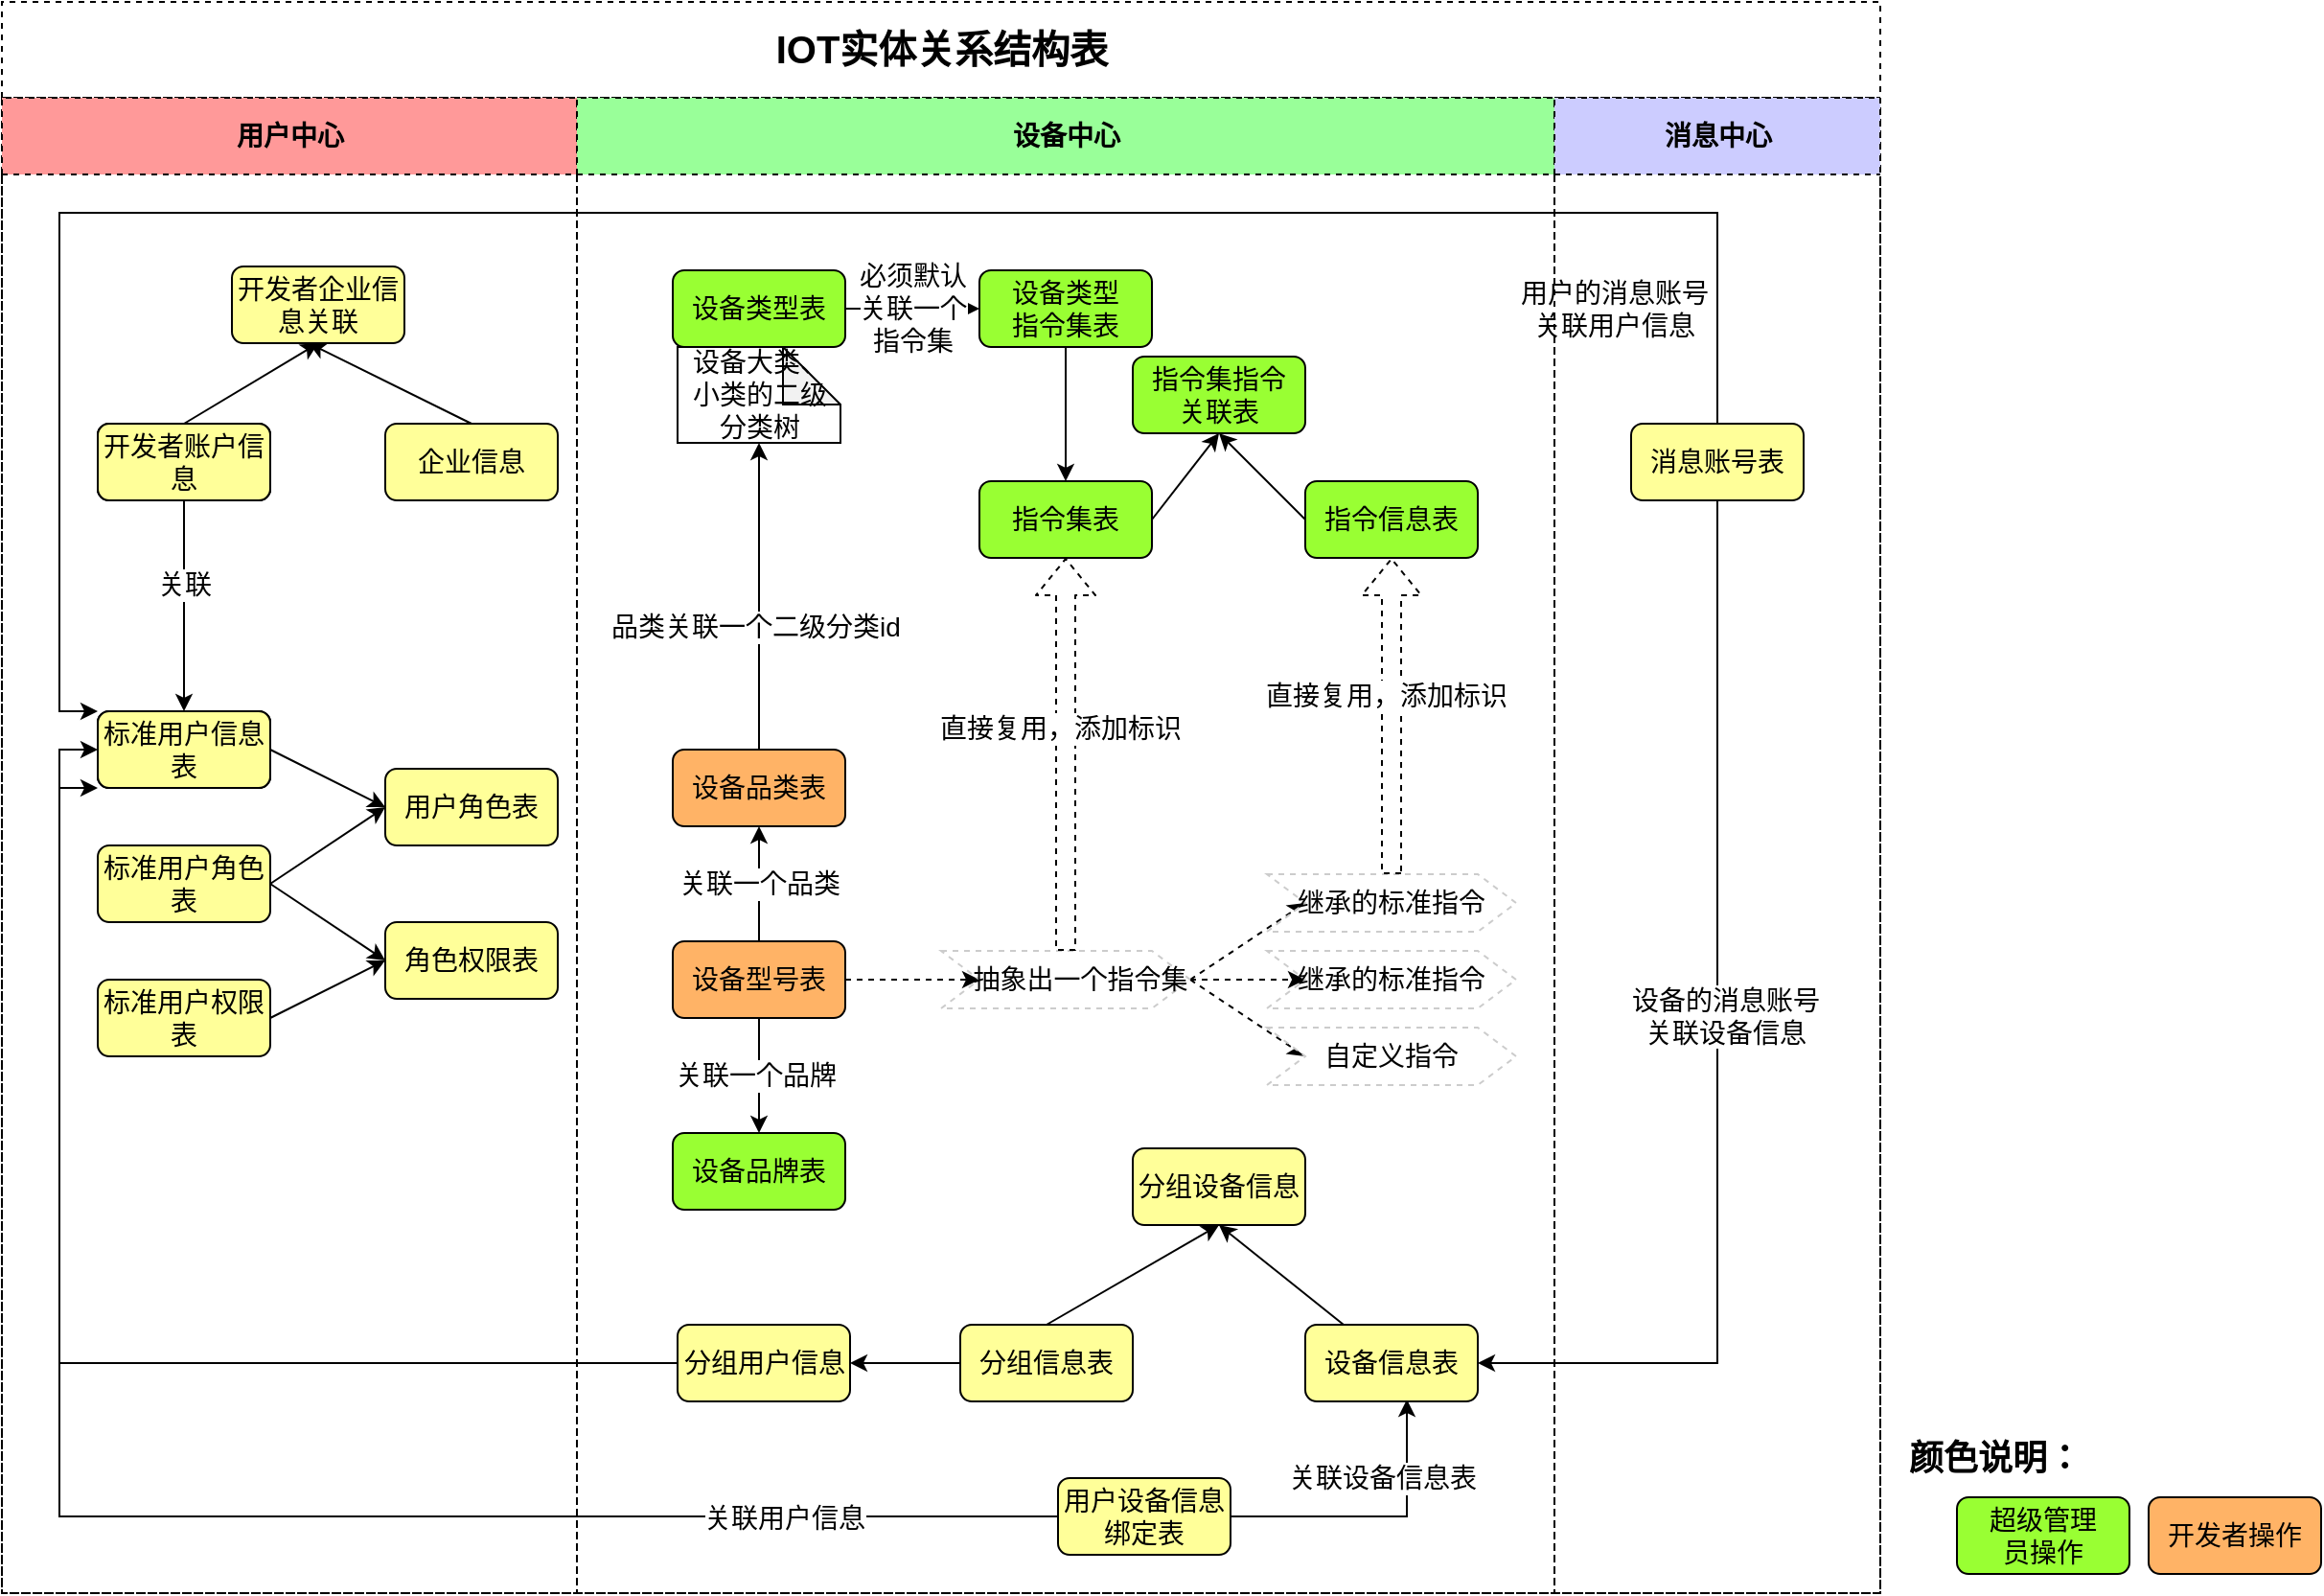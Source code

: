 <mxfile version="14.5.8" type="github">
  <diagram id="MH71vCaCVumw8iNY9NFp" name="第 1 页">
    <mxGraphModel dx="1422" dy="771" grid="1" gridSize="10" guides="1" tooltips="1" connect="1" arrows="1" fold="1" page="1" pageScale="1" pageWidth="1654" pageHeight="1169" math="0" shadow="0">
      <root>
        <mxCell id="0" />
        <mxCell id="1" parent="0" />
        <mxCell id="kjwz391m1cwt_tZnDFxb-163" value="" style="group" vertex="1" connectable="0" parent="1">
          <mxGeometry x="280" y="160" width="1210" height="830" as="geometry" />
        </mxCell>
        <mxCell id="kjwz391m1cwt_tZnDFxb-1" value="&lt;font style=&quot;font-size: 20px ; line-height: 100%&quot;&gt;IOT实体关系结构表&lt;/font&gt;" style="swimlane;html=1;childLayout=stackLayout;resizeParent=1;resizeParentMax=0;startSize=50;fontSize=14;spacingTop=0;dashed=1;" vertex="1" parent="kjwz391m1cwt_tZnDFxb-163">
          <mxGeometry width="980" height="830" as="geometry" />
        </mxCell>
        <mxCell id="kjwz391m1cwt_tZnDFxb-2" value="用户中心" style="swimlane;html=1;startSize=40;fontSize=14;fillColor=#FF9999;spacingTop=0;dashed=1;" vertex="1" parent="kjwz391m1cwt_tZnDFxb-1">
          <mxGeometry y="50" width="300" height="780" as="geometry" />
        </mxCell>
        <mxCell id="kjwz391m1cwt_tZnDFxb-14" style="rounded=0;orthogonalLoop=1;jettySize=auto;html=1;exitX=1;exitY=0.5;exitDx=0;exitDy=0;entryX=0;entryY=0.5;entryDx=0;entryDy=0;fontSize=14;spacingTop=0;" edge="1" parent="kjwz391m1cwt_tZnDFxb-2" source="kjwz391m1cwt_tZnDFxb-8" target="kjwz391m1cwt_tZnDFxb-11">
          <mxGeometry relative="1" as="geometry" />
        </mxCell>
        <mxCell id="kjwz391m1cwt_tZnDFxb-8" value="标准用户信息表" style="rounded=1;whiteSpace=wrap;html=1;fontSize=14;fillColor=#FF66FF;spacingTop=0;" vertex="1" parent="kjwz391m1cwt_tZnDFxb-2">
          <mxGeometry x="50" y="320" width="90" height="40" as="geometry" />
        </mxCell>
        <mxCell id="kjwz391m1cwt_tZnDFxb-9" value="标准用户角色表" style="rounded=1;whiteSpace=wrap;html=1;fontSize=14;fillColor=#FFFF99;spacingTop=0;" vertex="1" parent="kjwz391m1cwt_tZnDFxb-2">
          <mxGeometry x="50" y="390" width="90" height="40" as="geometry" />
        </mxCell>
        <mxCell id="kjwz391m1cwt_tZnDFxb-16" style="edgeStyle=none;rounded=0;orthogonalLoop=1;jettySize=auto;html=1;exitX=1;exitY=0.5;exitDx=0;exitDy=0;entryX=0;entryY=0.5;entryDx=0;entryDy=0;fontSize=14;spacingTop=0;" edge="1" parent="kjwz391m1cwt_tZnDFxb-2" source="kjwz391m1cwt_tZnDFxb-10" target="kjwz391m1cwt_tZnDFxb-12">
          <mxGeometry relative="1" as="geometry" />
        </mxCell>
        <mxCell id="kjwz391m1cwt_tZnDFxb-10" value="标准用户权限表" style="rounded=1;whiteSpace=wrap;html=1;fontSize=14;fillColor=#FFFF99;spacingTop=0;" vertex="1" parent="kjwz391m1cwt_tZnDFxb-2">
          <mxGeometry x="50" y="460" width="90" height="40" as="geometry" />
        </mxCell>
        <mxCell id="kjwz391m1cwt_tZnDFxb-11" value="用户角色表" style="rounded=1;whiteSpace=wrap;html=1;fontSize=14;fillColor=#FFFF99;spacingTop=0;" vertex="1" parent="kjwz391m1cwt_tZnDFxb-2">
          <mxGeometry x="200" y="350" width="90" height="40" as="geometry" />
        </mxCell>
        <mxCell id="kjwz391m1cwt_tZnDFxb-12" value="角色权限表" style="rounded=1;whiteSpace=wrap;html=1;fontSize=14;fillColor=#FFFF99;spacingTop=0;" vertex="1" parent="kjwz391m1cwt_tZnDFxb-2">
          <mxGeometry x="200" y="430" width="90" height="40" as="geometry" />
        </mxCell>
        <mxCell id="kjwz391m1cwt_tZnDFxb-22" style="edgeStyle=none;rounded=0;orthogonalLoop=1;jettySize=auto;html=1;exitX=0.5;exitY=1;exitDx=0;exitDy=0;entryX=0.5;entryY=0;entryDx=0;entryDy=0;fontSize=14;spacingTop=0;" edge="1" parent="kjwz391m1cwt_tZnDFxb-2" source="kjwz391m1cwt_tZnDFxb-18" target="kjwz391m1cwt_tZnDFxb-8">
          <mxGeometry relative="1" as="geometry" />
        </mxCell>
        <mxCell id="kjwz391m1cwt_tZnDFxb-23" value="关联" style="edgeLabel;html=1;align=center;verticalAlign=middle;resizable=0;points=[];fontSize=14;spacingTop=0;" vertex="1" connectable="0" parent="kjwz391m1cwt_tZnDFxb-22">
          <mxGeometry x="-0.208" relative="1" as="geometry">
            <mxPoint as="offset" />
          </mxGeometry>
        </mxCell>
        <mxCell id="kjwz391m1cwt_tZnDFxb-18" value="开发者账户信息" style="rounded=1;whiteSpace=wrap;html=1;fontSize=14;fillColor=#FF66FF;spacingTop=0;" vertex="1" parent="kjwz391m1cwt_tZnDFxb-2">
          <mxGeometry x="50" y="170" width="90" height="40" as="geometry" />
        </mxCell>
        <mxCell id="kjwz391m1cwt_tZnDFxb-19" value="企业信息" style="rounded=1;whiteSpace=wrap;html=1;fontSize=14;fillColor=#FFFF99;spacingTop=0;" vertex="1" parent="kjwz391m1cwt_tZnDFxb-2">
          <mxGeometry x="200" y="170" width="90" height="40" as="geometry" />
        </mxCell>
        <mxCell id="kjwz391m1cwt_tZnDFxb-138" value="开发者账户信息" style="rounded=1;whiteSpace=wrap;html=1;fontSize=14;fillColor=#FF66FF;spacingTop=0;" vertex="1" parent="kjwz391m1cwt_tZnDFxb-2">
          <mxGeometry x="50" y="170" width="90" height="40" as="geometry" />
        </mxCell>
        <mxCell id="kjwz391m1cwt_tZnDFxb-139" value="标准用户信息表" style="rounded=1;whiteSpace=wrap;html=1;fontSize=14;fillColor=#FF66FF;spacingTop=0;" vertex="1" parent="kjwz391m1cwt_tZnDFxb-2">
          <mxGeometry x="50" y="320" width="90" height="40" as="geometry" />
        </mxCell>
        <mxCell id="kjwz391m1cwt_tZnDFxb-161" style="rounded=0;orthogonalLoop=1;jettySize=auto;html=1;exitX=0.5;exitY=0;exitDx=0;exitDy=0;entryX=0.5;entryY=1;entryDx=0;entryDy=0;" edge="1" parent="kjwz391m1cwt_tZnDFxb-2" source="kjwz391m1cwt_tZnDFxb-140" target="kjwz391m1cwt_tZnDFxb-160">
          <mxGeometry relative="1" as="geometry" />
        </mxCell>
        <mxCell id="kjwz391m1cwt_tZnDFxb-140" value="开发者账户信息" style="rounded=1;whiteSpace=wrap;html=1;fontSize=14;fillColor=#FFFF99;spacingTop=0;" vertex="1" parent="kjwz391m1cwt_tZnDFxb-2">
          <mxGeometry x="50" y="170" width="90" height="40" as="geometry" />
        </mxCell>
        <mxCell id="kjwz391m1cwt_tZnDFxb-141" value="标准用户信息表" style="rounded=1;whiteSpace=wrap;html=1;fontSize=14;fillColor=#FFFF99;spacingTop=0;" vertex="1" parent="kjwz391m1cwt_tZnDFxb-2">
          <mxGeometry x="50" y="320" width="90" height="40" as="geometry" />
        </mxCell>
        <mxCell id="kjwz391m1cwt_tZnDFxb-15" style="edgeStyle=none;rounded=0;orthogonalLoop=1;jettySize=auto;html=1;exitX=1;exitY=0.5;exitDx=0;exitDy=0;fontSize=14;spacingTop=0;entryX=0;entryY=0.5;entryDx=0;entryDy=0;" edge="1" parent="kjwz391m1cwt_tZnDFxb-2" source="kjwz391m1cwt_tZnDFxb-9" target="kjwz391m1cwt_tZnDFxb-11">
          <mxGeometry relative="1" as="geometry">
            <mxPoint x="180" y="370.0" as="targetPoint" />
          </mxGeometry>
        </mxCell>
        <mxCell id="kjwz391m1cwt_tZnDFxb-17" style="edgeStyle=none;rounded=0;orthogonalLoop=1;jettySize=auto;html=1;exitX=1;exitY=0.5;exitDx=0;exitDy=0;fontSize=14;spacingTop=0;entryX=0;entryY=0.5;entryDx=0;entryDy=0;" edge="1" parent="kjwz391m1cwt_tZnDFxb-2" source="kjwz391m1cwt_tZnDFxb-9" target="kjwz391m1cwt_tZnDFxb-12">
          <mxGeometry relative="1" as="geometry">
            <mxPoint x="180" y="450.0" as="targetPoint" />
          </mxGeometry>
        </mxCell>
        <mxCell id="kjwz391m1cwt_tZnDFxb-160" value="开发者企业信息关联" style="rounded=1;whiteSpace=wrap;html=1;fontSize=14;fillColor=#FFFF99;spacingTop=0;" vertex="1" parent="kjwz391m1cwt_tZnDFxb-2">
          <mxGeometry x="120" y="88" width="90" height="40" as="geometry" />
        </mxCell>
        <mxCell id="kjwz391m1cwt_tZnDFxb-3" value="设备中心" style="swimlane;html=1;startSize=40;fontSize=14;fillColor=#99FF99;spacingTop=0;dashed=1;" vertex="1" parent="kjwz391m1cwt_tZnDFxb-1">
          <mxGeometry x="300" y="50" width="510" height="780" as="geometry" />
        </mxCell>
        <mxCell id="kjwz391m1cwt_tZnDFxb-39" value="设备品牌表" style="rounded=1;whiteSpace=wrap;html=1;fontSize=14;fillColor=#99FF33;spacingTop=0;" vertex="1" parent="kjwz391m1cwt_tZnDFxb-3">
          <mxGeometry x="50" y="540" width="90" height="40" as="geometry" />
        </mxCell>
        <mxCell id="kjwz391m1cwt_tZnDFxb-46" style="edgeStyle=orthogonalEdgeStyle;rounded=0;orthogonalLoop=1;jettySize=auto;html=1;exitX=0.5;exitY=0;exitDx=0;exitDy=0;entryX=0.5;entryY=1;entryDx=0;entryDy=0;entryPerimeter=0;fontSize=14;spacingTop=0;" edge="1" parent="kjwz391m1cwt_tZnDFxb-3" source="kjwz391m1cwt_tZnDFxb-40" target="kjwz391m1cwt_tZnDFxb-28">
          <mxGeometry relative="1" as="geometry" />
        </mxCell>
        <mxCell id="kjwz391m1cwt_tZnDFxb-47" value="品类关联一个二级分类id" style="edgeLabel;html=1;align=center;verticalAlign=middle;resizable=0;points=[];fontSize=14;spacingTop=0;" vertex="1" connectable="0" parent="kjwz391m1cwt_tZnDFxb-46">
          <mxGeometry x="-0.2" y="2" relative="1" as="geometry">
            <mxPoint as="offset" />
          </mxGeometry>
        </mxCell>
        <mxCell id="kjwz391m1cwt_tZnDFxb-40" value="设备品类表" style="rounded=1;whiteSpace=wrap;html=1;fontSize=14;fillColor=#FFB366;spacingTop=0;" vertex="1" parent="kjwz391m1cwt_tZnDFxb-3">
          <mxGeometry x="50" y="340" width="90" height="40" as="geometry" />
        </mxCell>
        <mxCell id="kjwz391m1cwt_tZnDFxb-48" style="edgeStyle=orthogonalEdgeStyle;rounded=0;orthogonalLoop=1;jettySize=auto;html=1;exitX=0.5;exitY=0;exitDx=0;exitDy=0;entryX=0.5;entryY=1;entryDx=0;entryDy=0;fontSize=14;spacingTop=0;" edge="1" parent="kjwz391m1cwt_tZnDFxb-3" source="kjwz391m1cwt_tZnDFxb-45" target="kjwz391m1cwt_tZnDFxb-40">
          <mxGeometry relative="1" as="geometry" />
        </mxCell>
        <mxCell id="kjwz391m1cwt_tZnDFxb-49" value="关联一个品类" style="edgeLabel;html=1;align=center;verticalAlign=middle;resizable=0;points=[];fontSize=14;spacingTop=0;" vertex="1" connectable="0" parent="kjwz391m1cwt_tZnDFxb-48">
          <mxGeometry x="-0.271" y="1" relative="1" as="geometry">
            <mxPoint x="1" y="-8" as="offset" />
          </mxGeometry>
        </mxCell>
        <mxCell id="kjwz391m1cwt_tZnDFxb-52" style="edgeStyle=orthogonalEdgeStyle;rounded=0;orthogonalLoop=1;jettySize=auto;html=1;exitX=0.5;exitY=1;exitDx=0;exitDy=0;entryX=0.5;entryY=0;entryDx=0;entryDy=0;fontSize=14;spacingTop=0;" edge="1" parent="kjwz391m1cwt_tZnDFxb-3" source="kjwz391m1cwt_tZnDFxb-45" target="kjwz391m1cwt_tZnDFxb-39">
          <mxGeometry relative="1" as="geometry" />
        </mxCell>
        <mxCell id="kjwz391m1cwt_tZnDFxb-53" value="关联一个品牌" style="edgeLabel;html=1;align=center;verticalAlign=middle;resizable=0;points=[];fontSize=14;spacingTop=0;" vertex="1" connectable="0" parent="kjwz391m1cwt_tZnDFxb-52">
          <mxGeometry y="-2" relative="1" as="geometry">
            <mxPoint as="offset" />
          </mxGeometry>
        </mxCell>
        <mxCell id="kjwz391m1cwt_tZnDFxb-73" style="edgeStyle=none;rounded=0;orthogonalLoop=1;jettySize=auto;html=1;exitX=1;exitY=0.5;exitDx=0;exitDy=0;entryX=0;entryY=0.5;entryDx=0;entryDy=0;dashed=1;fontSize=14;spacingTop=0;" edge="1" parent="kjwz391m1cwt_tZnDFxb-3" source="kjwz391m1cwt_tZnDFxb-45" target="kjwz391m1cwt_tZnDFxb-67">
          <mxGeometry relative="1" as="geometry" />
        </mxCell>
        <mxCell id="kjwz391m1cwt_tZnDFxb-45" value="设备型号表" style="rounded=1;whiteSpace=wrap;html=1;fontSize=14;fillColor=#FFB366;spacingTop=0;" vertex="1" parent="kjwz391m1cwt_tZnDFxb-3">
          <mxGeometry x="50" y="440" width="90" height="40" as="geometry" />
        </mxCell>
        <mxCell id="kjwz391m1cwt_tZnDFxb-54" style="rounded=0;orthogonalLoop=1;jettySize=auto;html=1;exitX=1;exitY=0.5;exitDx=0;exitDy=0;entryX=0.5;entryY=1;entryDx=0;entryDy=0;fontSize=14;spacingTop=0;" edge="1" parent="kjwz391m1cwt_tZnDFxb-3" source="kjwz391m1cwt_tZnDFxb-32" target="kjwz391m1cwt_tZnDFxb-36">
          <mxGeometry relative="1" as="geometry" />
        </mxCell>
        <mxCell id="kjwz391m1cwt_tZnDFxb-32" value="指令集表" style="rounded=1;whiteSpace=wrap;html=1;fontSize=14;fillColor=#99FF33;spacingTop=0;" vertex="1" parent="kjwz391m1cwt_tZnDFxb-3">
          <mxGeometry x="210" y="200" width="90" height="40" as="geometry" />
        </mxCell>
        <mxCell id="kjwz391m1cwt_tZnDFxb-55" style="edgeStyle=none;rounded=0;orthogonalLoop=1;jettySize=auto;html=1;exitX=0;exitY=0.5;exitDx=0;exitDy=0;fontSize=14;entryX=0.5;entryY=1;entryDx=0;entryDy=0;spacingTop=0;" edge="1" parent="kjwz391m1cwt_tZnDFxb-3" source="kjwz391m1cwt_tZnDFxb-35" target="kjwz391m1cwt_tZnDFxb-36">
          <mxGeometry relative="1" as="geometry" />
        </mxCell>
        <mxCell id="kjwz391m1cwt_tZnDFxb-35" value="指令信息表" style="rounded=1;whiteSpace=wrap;html=1;fontSize=14;fillColor=#99FF33;spacingTop=0;" vertex="1" parent="kjwz391m1cwt_tZnDFxb-3">
          <mxGeometry x="380" y="200" width="90" height="40" as="geometry" />
        </mxCell>
        <mxCell id="kjwz391m1cwt_tZnDFxb-36" value="指令集指令&lt;br style=&quot;font-size: 14px;&quot;&gt;关联表" style="rounded=1;whiteSpace=wrap;html=1;fontSize=14;fillColor=#99FF33;spacingTop=0;" vertex="1" parent="kjwz391m1cwt_tZnDFxb-3">
          <mxGeometry x="290" y="135" width="90" height="40" as="geometry" />
        </mxCell>
        <mxCell id="kjwz391m1cwt_tZnDFxb-74" style="edgeStyle=none;rounded=0;orthogonalLoop=1;jettySize=auto;html=1;exitX=1;exitY=0.5;exitDx=0;exitDy=0;entryX=0;entryY=0.5;entryDx=0;entryDy=0;dashed=1;fontSize=14;spacingTop=0;" edge="1" parent="kjwz391m1cwt_tZnDFxb-3" source="kjwz391m1cwt_tZnDFxb-67" target="kjwz391m1cwt_tZnDFxb-64">
          <mxGeometry relative="1" as="geometry" />
        </mxCell>
        <mxCell id="kjwz391m1cwt_tZnDFxb-75" style="edgeStyle=none;rounded=0;orthogonalLoop=1;jettySize=auto;html=1;exitX=1;exitY=0.5;exitDx=0;exitDy=0;entryX=0;entryY=0.5;entryDx=0;entryDy=0;dashed=1;fontSize=14;spacingTop=0;" edge="1" parent="kjwz391m1cwt_tZnDFxb-3" source="kjwz391m1cwt_tZnDFxb-67" target="kjwz391m1cwt_tZnDFxb-65">
          <mxGeometry relative="1" as="geometry" />
        </mxCell>
        <mxCell id="kjwz391m1cwt_tZnDFxb-76" style="edgeStyle=none;rounded=0;orthogonalLoop=1;jettySize=auto;html=1;exitX=1;exitY=0.5;exitDx=0;exitDy=0;entryX=0;entryY=0.5;entryDx=0;entryDy=0;dashed=1;fontSize=14;spacingTop=0;" edge="1" parent="kjwz391m1cwt_tZnDFxb-3" source="kjwz391m1cwt_tZnDFxb-67" target="kjwz391m1cwt_tZnDFxb-62">
          <mxGeometry relative="1" as="geometry" />
        </mxCell>
        <mxCell id="kjwz391m1cwt_tZnDFxb-67" value="&amp;nbsp; &amp;nbsp; 抽象出一个指令集" style="shape=step;perimeter=stepPerimeter;whiteSpace=wrap;html=1;fixedSize=1;dashed=1;strokeColor=#CCCCCC;fontSize=14;spacingTop=0;" vertex="1" parent="kjwz391m1cwt_tZnDFxb-3">
          <mxGeometry x="190" y="445" width="130" height="30" as="geometry" />
        </mxCell>
        <mxCell id="kjwz391m1cwt_tZnDFxb-77" value="" style="group;fontSize=14;spacingTop=0;" vertex="1" connectable="0" parent="kjwz391m1cwt_tZnDFxb-3">
          <mxGeometry x="360" y="405" width="130" height="110" as="geometry" />
        </mxCell>
        <mxCell id="kjwz391m1cwt_tZnDFxb-62" value="自定义指令" style="shape=step;perimeter=stepPerimeter;whiteSpace=wrap;html=1;fixedSize=1;dashed=1;strokeColor=#CCCCCC;fontSize=14;spacingTop=0;" vertex="1" parent="kjwz391m1cwt_tZnDFxb-77">
          <mxGeometry y="80" width="130" height="30" as="geometry" />
        </mxCell>
        <mxCell id="kjwz391m1cwt_tZnDFxb-64" value="继承的标准指令" style="shape=step;perimeter=stepPerimeter;whiteSpace=wrap;html=1;fixedSize=1;dashed=1;strokeColor=#CCCCCC;fontSize=14;spacingTop=0;" vertex="1" parent="kjwz391m1cwt_tZnDFxb-77">
          <mxGeometry width="130" height="30" as="geometry" />
        </mxCell>
        <mxCell id="kjwz391m1cwt_tZnDFxb-65" value="继承的标准指令" style="shape=step;perimeter=stepPerimeter;whiteSpace=wrap;html=1;fixedSize=1;dashed=1;strokeColor=#CCCCCC;fontSize=14;spacingTop=0;" vertex="1" parent="kjwz391m1cwt_tZnDFxb-77">
          <mxGeometry y="40" width="130" height="30" as="geometry" />
        </mxCell>
        <mxCell id="kjwz391m1cwt_tZnDFxb-78" value="" style="shape=flexArrow;endArrow=classic;html=1;dashed=1;exitX=0.5;exitY=0;exitDx=0;exitDy=0;entryX=0.5;entryY=1;entryDx=0;entryDy=0;fontSize=14;spacingTop=0;" edge="1" parent="kjwz391m1cwt_tZnDFxb-3" source="kjwz391m1cwt_tZnDFxb-67" target="kjwz391m1cwt_tZnDFxb-32">
          <mxGeometry width="50" height="50" relative="1" as="geometry">
            <mxPoint x="260" y="390" as="sourcePoint" />
            <mxPoint x="310" y="340" as="targetPoint" />
          </mxGeometry>
        </mxCell>
        <mxCell id="kjwz391m1cwt_tZnDFxb-79" value="直接复用，添加标识" style="edgeLabel;html=1;align=center;verticalAlign=middle;resizable=0;points=[];fontSize=14;spacingTop=0;" vertex="1" connectable="0" parent="kjwz391m1cwt_tZnDFxb-78">
          <mxGeometry x="0.132" y="3" relative="1" as="geometry">
            <mxPoint as="offset" />
          </mxGeometry>
        </mxCell>
        <mxCell id="kjwz391m1cwt_tZnDFxb-80" value="" style="shape=flexArrow;endArrow=classic;html=1;dashed=1;exitX=0.5;exitY=0;exitDx=0;exitDy=0;entryX=0.5;entryY=1;entryDx=0;entryDy=0;fontSize=14;spacingTop=0;" edge="1" parent="kjwz391m1cwt_tZnDFxb-3" source="kjwz391m1cwt_tZnDFxb-64" target="kjwz391m1cwt_tZnDFxb-35">
          <mxGeometry width="50" height="50" relative="1" as="geometry">
            <mxPoint x="444.5" y="465" as="sourcePoint" />
            <mxPoint x="444.5" y="260" as="targetPoint" />
          </mxGeometry>
        </mxCell>
        <mxCell id="kjwz391m1cwt_tZnDFxb-81" value="直接复用，添加标识" style="edgeLabel;html=1;align=center;verticalAlign=middle;resizable=0;points=[];fontSize=14;spacingTop=0;" vertex="1" connectable="0" parent="kjwz391m1cwt_tZnDFxb-80">
          <mxGeometry x="0.132" y="3" relative="1" as="geometry">
            <mxPoint as="offset" />
          </mxGeometry>
        </mxCell>
        <mxCell id="kjwz391m1cwt_tZnDFxb-132" style="edgeStyle=orthogonalEdgeStyle;rounded=0;orthogonalLoop=1;jettySize=auto;html=1;exitX=1;exitY=0.5;exitDx=0;exitDy=0;entryX=0.589;entryY=0.975;entryDx=0;entryDy=0;entryPerimeter=0;fontSize=14;" edge="1" parent="kjwz391m1cwt_tZnDFxb-3" source="kjwz391m1cwt_tZnDFxb-124" target="kjwz391m1cwt_tZnDFxb-116">
          <mxGeometry relative="1" as="geometry" />
        </mxCell>
        <mxCell id="kjwz391m1cwt_tZnDFxb-133" value="关联设备信息表" style="edgeLabel;html=1;align=center;verticalAlign=middle;resizable=0;points=[];fontSize=14;" vertex="1" connectable="0" parent="kjwz391m1cwt_tZnDFxb-132">
          <mxGeometry x="-0.209" y="-4" relative="1" as="geometry">
            <mxPoint x="18" y="-24" as="offset" />
          </mxGeometry>
        </mxCell>
        <mxCell id="kjwz391m1cwt_tZnDFxb-124" value="用户设备信息绑定表" style="rounded=1;whiteSpace=wrap;html=1;fontSize=14;fillColor=#FFFF99;spacingTop=0;" vertex="1" parent="kjwz391m1cwt_tZnDFxb-3">
          <mxGeometry x="251" y="720" width="90" height="40" as="geometry" />
        </mxCell>
        <mxCell id="kjwz391m1cwt_tZnDFxb-156" style="edgeStyle=none;rounded=0;orthogonalLoop=1;jettySize=auto;html=1;entryX=0.5;entryY=1;entryDx=0;entryDy=0;" edge="1" parent="kjwz391m1cwt_tZnDFxb-3" source="kjwz391m1cwt_tZnDFxb-116" target="kjwz391m1cwt_tZnDFxb-153">
          <mxGeometry relative="1" as="geometry" />
        </mxCell>
        <mxCell id="kjwz391m1cwt_tZnDFxb-116" value="设备信息表" style="rounded=1;whiteSpace=wrap;html=1;fontSize=14;fillColor=#FFFF99;spacingTop=0;" vertex="1" parent="kjwz391m1cwt_tZnDFxb-3">
          <mxGeometry x="380" y="640" width="90" height="40" as="geometry" />
        </mxCell>
        <mxCell id="kjwz391m1cwt_tZnDFxb-150" value="必须默认&lt;br&gt;关联一个&lt;br&gt;指令集" style="edgeStyle=orthogonalEdgeStyle;rounded=0;orthogonalLoop=1;jettySize=auto;html=1;exitX=1;exitY=0.5;exitDx=0;exitDy=0;entryX=0;entryY=0.5;entryDx=0;entryDy=0;fontSize=14;" edge="1" parent="kjwz391m1cwt_tZnDFxb-3" source="kjwz391m1cwt_tZnDFxb-25" target="kjwz391m1cwt_tZnDFxb-147">
          <mxGeometry relative="1" as="geometry" />
        </mxCell>
        <mxCell id="kjwz391m1cwt_tZnDFxb-25" value="设备类型表" style="rounded=1;whiteSpace=wrap;html=1;fontSize=14;fillColor=#99FF33;spacingTop=0;" vertex="1" parent="kjwz391m1cwt_tZnDFxb-3">
          <mxGeometry x="50" y="90" width="90" height="40" as="geometry" />
        </mxCell>
        <mxCell id="kjwz391m1cwt_tZnDFxb-28" value="设备大类、小类的二级分类树" style="shape=note;whiteSpace=wrap;html=1;backgroundOutline=1;darkOpacity=0.05;fontSize=14;spacingTop=0;" vertex="1" parent="kjwz391m1cwt_tZnDFxb-3">
          <mxGeometry x="52.5" y="130" width="85" height="50" as="geometry" />
        </mxCell>
        <mxCell id="kjwz391m1cwt_tZnDFxb-149" style="edgeStyle=orthogonalEdgeStyle;rounded=0;orthogonalLoop=1;jettySize=auto;html=1;entryX=0.5;entryY=0;entryDx=0;entryDy=0;fontSize=14;" edge="1" parent="kjwz391m1cwt_tZnDFxb-3" source="kjwz391m1cwt_tZnDFxb-147" target="kjwz391m1cwt_tZnDFxb-32">
          <mxGeometry relative="1" as="geometry" />
        </mxCell>
        <mxCell id="kjwz391m1cwt_tZnDFxb-147" value="设备类型&lt;br&gt;指令集表" style="rounded=1;whiteSpace=wrap;html=1;fontSize=14;fillColor=#99FF33;spacingTop=0;" vertex="1" parent="kjwz391m1cwt_tZnDFxb-3">
          <mxGeometry x="210" y="90" width="90" height="40" as="geometry" />
        </mxCell>
        <mxCell id="kjwz391m1cwt_tZnDFxb-155" style="rounded=0;orthogonalLoop=1;jettySize=auto;html=1;exitX=0.5;exitY=0;exitDx=0;exitDy=0;entryX=0.5;entryY=1;entryDx=0;entryDy=0;" edge="1" parent="kjwz391m1cwt_tZnDFxb-3" source="kjwz391m1cwt_tZnDFxb-152" target="kjwz391m1cwt_tZnDFxb-153">
          <mxGeometry relative="1" as="geometry" />
        </mxCell>
        <mxCell id="kjwz391m1cwt_tZnDFxb-158" style="edgeStyle=none;rounded=0;orthogonalLoop=1;jettySize=auto;html=1;exitX=0;exitY=0.5;exitDx=0;exitDy=0;" edge="1" parent="kjwz391m1cwt_tZnDFxb-3" source="kjwz391m1cwt_tZnDFxb-152" target="kjwz391m1cwt_tZnDFxb-157">
          <mxGeometry relative="1" as="geometry" />
        </mxCell>
        <mxCell id="kjwz391m1cwt_tZnDFxb-152" value="分组信息表" style="rounded=1;whiteSpace=wrap;html=1;fontSize=14;fillColor=#FFFF99;spacingTop=0;" vertex="1" parent="kjwz391m1cwt_tZnDFxb-3">
          <mxGeometry x="200" y="640" width="90" height="40" as="geometry" />
        </mxCell>
        <mxCell id="kjwz391m1cwt_tZnDFxb-153" value="分组设备信息" style="rounded=1;whiteSpace=wrap;html=1;fontSize=14;fillColor=#FFFF99;spacingTop=0;" vertex="1" parent="kjwz391m1cwt_tZnDFxb-3">
          <mxGeometry x="290" y="548" width="90" height="40" as="geometry" />
        </mxCell>
        <mxCell id="kjwz391m1cwt_tZnDFxb-157" value="分组用户信息" style="rounded=1;whiteSpace=wrap;html=1;fontSize=14;fillColor=#FFFF99;spacingTop=0;fontStyle=0" vertex="1" parent="kjwz391m1cwt_tZnDFxb-3">
          <mxGeometry x="52.5" y="640" width="90" height="40" as="geometry" />
        </mxCell>
        <mxCell id="kjwz391m1cwt_tZnDFxb-127" style="edgeStyle=orthogonalEdgeStyle;rounded=0;orthogonalLoop=1;jettySize=auto;html=1;exitX=0;exitY=0.5;exitDx=0;exitDy=0;entryX=0;entryY=0.5;entryDx=0;entryDy=0;fontSize=14;spacingTop=0;" edge="1" parent="kjwz391m1cwt_tZnDFxb-1" source="kjwz391m1cwt_tZnDFxb-124" target="kjwz391m1cwt_tZnDFxb-8">
          <mxGeometry relative="1" as="geometry" />
        </mxCell>
        <mxCell id="kjwz391m1cwt_tZnDFxb-128" value="关联用户信息" style="edgeLabel;html=1;align=center;verticalAlign=middle;resizable=0;points=[];fontSize=14;spacingTop=0;" vertex="1" connectable="0" parent="kjwz391m1cwt_tZnDFxb-127">
          <mxGeometry x="-0.696" y="1" relative="1" as="geometry">
            <mxPoint as="offset" />
          </mxGeometry>
        </mxCell>
        <mxCell id="kjwz391m1cwt_tZnDFxb-134" style="edgeStyle=orthogonalEdgeStyle;rounded=0;orthogonalLoop=1;jettySize=auto;html=1;exitX=0.5;exitY=1;exitDx=0;exitDy=0;entryX=1;entryY=0.5;entryDx=0;entryDy=0;fontSize=14;" edge="1" parent="kjwz391m1cwt_tZnDFxb-1" source="kjwz391m1cwt_tZnDFxb-24" target="kjwz391m1cwt_tZnDFxb-116">
          <mxGeometry relative="1" as="geometry" />
        </mxCell>
        <mxCell id="kjwz391m1cwt_tZnDFxb-135" value="设备的消息账号&lt;br&gt;关联设备信息" style="edgeLabel;html=1;align=center;verticalAlign=middle;resizable=0;points=[];fontSize=14;" vertex="1" connectable="0" parent="kjwz391m1cwt_tZnDFxb-134">
          <mxGeometry x="-0.066" y="4" relative="1" as="geometry">
            <mxPoint as="offset" />
          </mxGeometry>
        </mxCell>
        <mxCell id="kjwz391m1cwt_tZnDFxb-136" style="edgeStyle=orthogonalEdgeStyle;rounded=0;orthogonalLoop=1;jettySize=auto;html=1;exitX=0.5;exitY=0;exitDx=0;exitDy=0;entryX=0;entryY=0;entryDx=0;entryDy=0;fontSize=14;" edge="1" parent="kjwz391m1cwt_tZnDFxb-1" source="kjwz391m1cwt_tZnDFxb-24" target="kjwz391m1cwt_tZnDFxb-141">
          <mxGeometry relative="1" as="geometry">
            <Array as="points">
              <mxPoint x="895" y="110" />
              <mxPoint x="30" y="110" />
              <mxPoint x="30" y="370" />
            </Array>
          </mxGeometry>
        </mxCell>
        <mxCell id="kjwz391m1cwt_tZnDFxb-137" value="用户的消息账号&lt;br&gt;关联用户信息" style="edgeLabel;html=1;align=center;verticalAlign=middle;resizable=0;points=[];fontSize=14;" vertex="1" connectable="0" parent="kjwz391m1cwt_tZnDFxb-136">
          <mxGeometry x="-0.479" y="-3" relative="1" as="geometry">
            <mxPoint x="163" y="53" as="offset" />
          </mxGeometry>
        </mxCell>
        <mxCell id="kjwz391m1cwt_tZnDFxb-4" value="消息中心" style="swimlane;html=1;startSize=40;fontSize=14;fillColor=#CCCCFF;spacingTop=0;dashed=1;glass=0;" vertex="1" parent="kjwz391m1cwt_tZnDFxb-1">
          <mxGeometry x="810" y="50" width="170" height="780" as="geometry" />
        </mxCell>
        <mxCell id="kjwz391m1cwt_tZnDFxb-24" value="消息账号表" style="rounded=1;whiteSpace=wrap;html=1;fontSize=14;fillColor=#FFFF99;spacingTop=0;" vertex="1" parent="kjwz391m1cwt_tZnDFxb-4">
          <mxGeometry x="40" y="170" width="90" height="40" as="geometry" />
        </mxCell>
        <mxCell id="kjwz391m1cwt_tZnDFxb-159" style="edgeStyle=orthogonalEdgeStyle;rounded=0;orthogonalLoop=1;jettySize=auto;html=1;exitX=0;exitY=0.5;exitDx=0;exitDy=0;entryX=0;entryY=1;entryDx=0;entryDy=0;" edge="1" parent="kjwz391m1cwt_tZnDFxb-1" source="kjwz391m1cwt_tZnDFxb-157" target="kjwz391m1cwt_tZnDFxb-141">
          <mxGeometry relative="1" as="geometry">
            <Array as="points">
              <mxPoint x="30" y="710" />
              <mxPoint x="30" y="410" />
            </Array>
          </mxGeometry>
        </mxCell>
        <mxCell id="kjwz391m1cwt_tZnDFxb-143" value="超级管理&lt;br&gt;员操作" style="rounded=1;whiteSpace=wrap;html=1;fontSize=14;fillColor=#99FF33;spacingTop=0;" vertex="1" parent="kjwz391m1cwt_tZnDFxb-163">
          <mxGeometry x="1020" y="780" width="90" height="40" as="geometry" />
        </mxCell>
        <mxCell id="kjwz391m1cwt_tZnDFxb-144" value="开发者操作" style="rounded=1;whiteSpace=wrap;html=1;fontSize=14;fillColor=#FFB366;spacingTop=0;" vertex="1" parent="kjwz391m1cwt_tZnDFxb-163">
          <mxGeometry x="1120" y="780" width="90" height="40" as="geometry" />
        </mxCell>
        <mxCell id="kjwz391m1cwt_tZnDFxb-145" value="&lt;font style=&quot;font-size: 18px&quot;&gt;&lt;b&gt;颜色说明：&lt;/b&gt;&lt;/font&gt;" style="text;html=1;strokeColor=none;fillColor=none;align=center;verticalAlign=middle;whiteSpace=wrap;rounded=0;glass=0;dashed=1;fontSize=14;" vertex="1" parent="kjwz391m1cwt_tZnDFxb-163">
          <mxGeometry x="990" y="750" width="100" height="20" as="geometry" />
        </mxCell>
        <mxCell id="kjwz391m1cwt_tZnDFxb-162" style="edgeStyle=none;rounded=0;orthogonalLoop=1;jettySize=auto;html=1;exitX=0.5;exitY=0;exitDx=0;exitDy=0;" edge="1" parent="kjwz391m1cwt_tZnDFxb-163" source="kjwz391m1cwt_tZnDFxb-19">
          <mxGeometry relative="1" as="geometry">
            <mxPoint x="160" y="178" as="targetPoint" />
          </mxGeometry>
        </mxCell>
      </root>
    </mxGraphModel>
  </diagram>
</mxfile>
